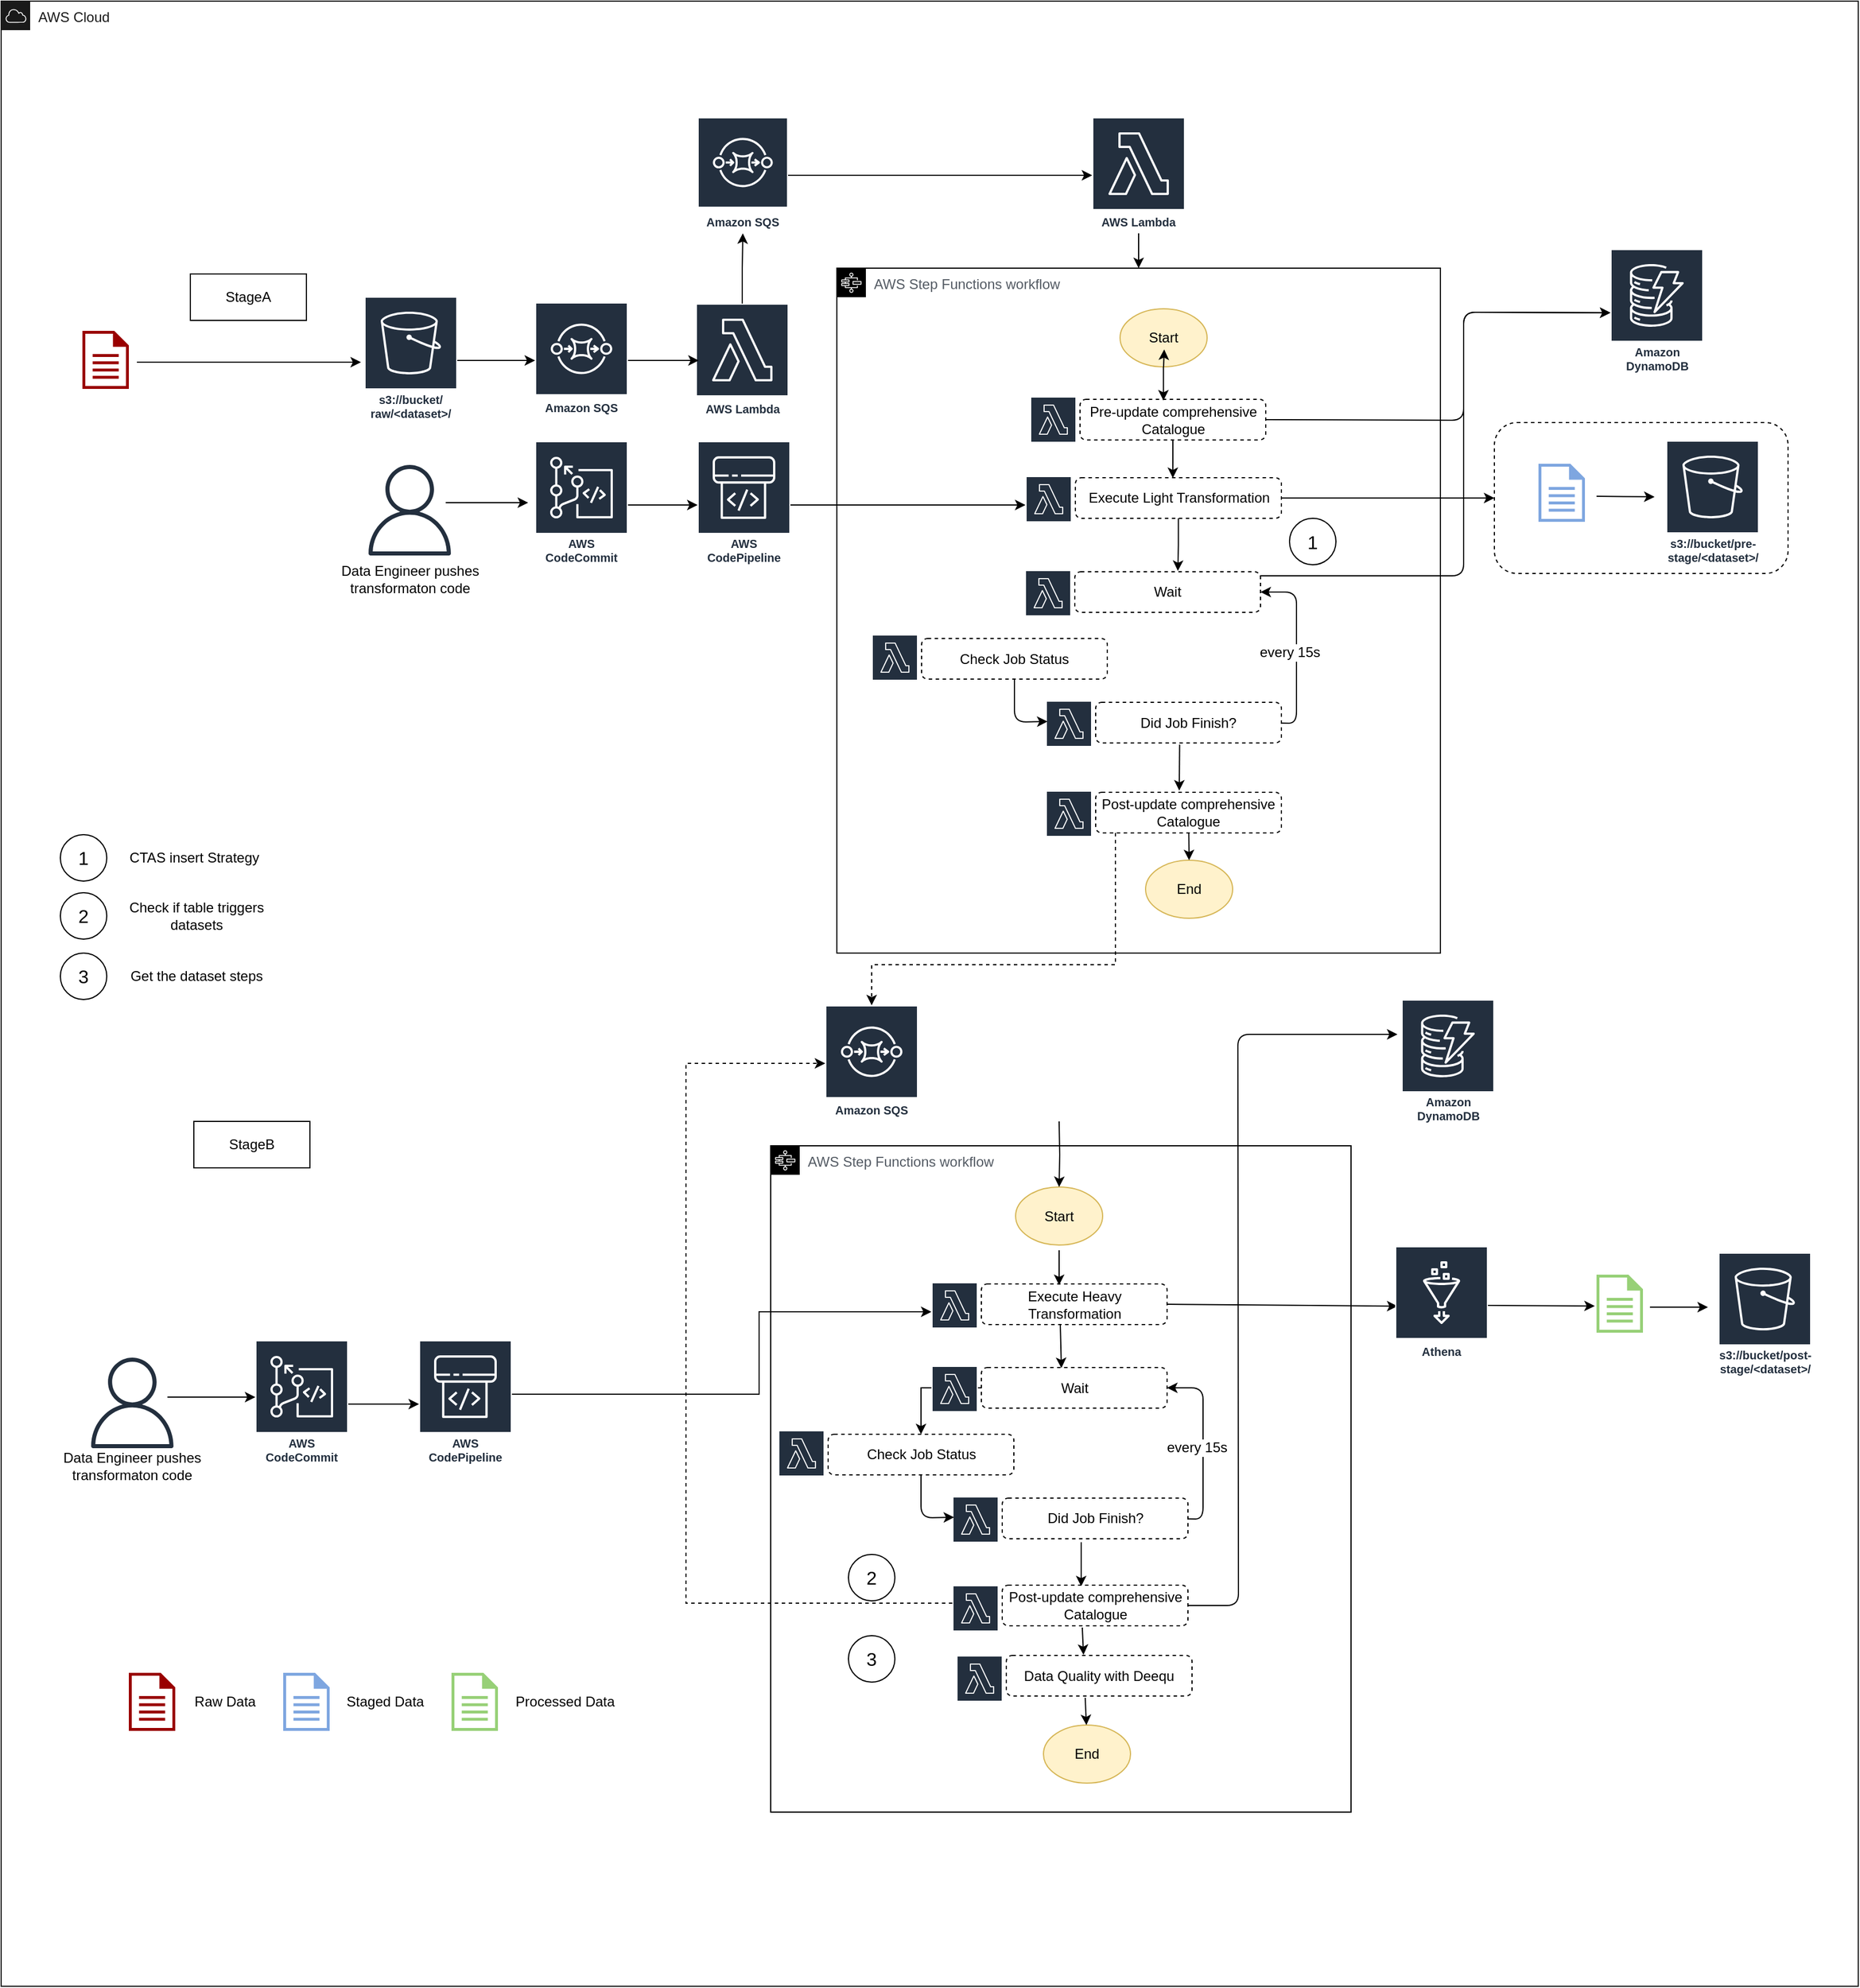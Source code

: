 <mxfile version="13.7.3" type="device"><diagram id="43dfb777-3336-5d8c-fa9d-5aa0bcbb5d0d" name="Data Ingestion"><mxGraphModel dx="2703" dy="1754" grid="1" gridSize="10" guides="1" tooltips="1" connect="1" arrows="1" fold="1" page="1" pageScale="1" pageWidth="3300" pageHeight="4681" math="0" shadow="0"><root><mxCell id="0"/><mxCell id="1" parent="0"/><mxCell id="-acNoyYZOWjCUspUCaNy-128" value="&lt;font color=&quot;#1a1a1a&quot;&gt;AWS Cloud&lt;/font&gt;" style="outlineConnect=0;gradientColor=none;html=1;whiteSpace=wrap;fontSize=12;fontStyle=0;shape=mxgraph.aws4.group;grIcon=mxgraph.aws4.group_aws_cloud;strokeColor=#1a1a1a;fillColor=none;verticalAlign=top;align=left;spacingLeft=30;fontColor=#AAB7B8;dashed=0;" parent="1" vertex="1"><mxGeometry x="90" y="30" width="1600" height="1710" as="geometry"/></mxCell><mxCell id="-acNoyYZOWjCUspUCaNy-124" value="" style="rounded=1;whiteSpace=wrap;html=1;strokeColor=#000000;fillColor=none;dashed=1;" parent="1" vertex="1"><mxGeometry x="1376.5" y="393" width="253" height="130" as="geometry"/></mxCell><mxCell id="-acNoyYZOWjCUspUCaNy-94" value="AWS Step Functions workflow" style="outlineConnect=0;gradientColor=none;html=1;whiteSpace=wrap;fontSize=12;fontStyle=0;shape=mxgraph.aws4.group;grIcon=mxgraph.aws4.group_aws_step_functions_workflow;strokeColor=#000000;fillColor=none;verticalAlign=top;align=left;spacingLeft=30;fontColor=#545B64;dashed=0;" parent="1" vertex="1"><mxGeometry x="753" y="1016" width="500" height="574" as="geometry"/></mxCell><mxCell id="-acNoyYZOWjCUspUCaNy-37" value="AWS Step Functions workflow" style="outlineConnect=0;gradientColor=none;html=1;whiteSpace=wrap;fontSize=12;fontStyle=0;shape=mxgraph.aws4.group;grIcon=mxgraph.aws4.group_aws_step_functions_workflow;strokeColor=#000000;fillColor=none;verticalAlign=top;align=left;spacingLeft=30;fontColor=#545B64;dashed=0;" parent="1" vertex="1"><mxGeometry x="810" y="260" width="520" height="590" as="geometry"/></mxCell><mxCell id="W1n5eTqUKEpF8gYCAfxP-2" style="edgeStyle=orthogonalEdgeStyle;rounded=0;orthogonalLoop=1;jettySize=auto;html=1;" parent="1" source="-acNoyYZOWjCUspUCaNy-24" target="W1n5eTqUKEpF8gYCAfxP-1" edge="1"><mxGeometry relative="1" as="geometry"/></mxCell><mxCell id="-acNoyYZOWjCUspUCaNy-24" value="s3://bucket/&lt;br&gt;raw/&amp;lt;dataset&amp;gt;/" style="outlineConnect=0;fontColor=#232F3E;gradientColor=none;strokeColor=#ffffff;fillColor=#232F3E;dashed=0;verticalLabelPosition=middle;verticalAlign=bottom;align=center;html=1;whiteSpace=wrap;fontSize=10;fontStyle=1;spacing=3;shape=mxgraph.aws4.productIcon;prIcon=mxgraph.aws4.s3;" parent="1" vertex="1"><mxGeometry x="403" y="284.5" width="80" height="110" as="geometry"/></mxCell><mxCell id="-acNoyYZOWjCUspUCaNy-33" value="" style="shadow=0;dashed=0;html=1;strokeColor=none;labelPosition=center;verticalLabelPosition=bottom;verticalAlign=top;align=center;shape=mxgraph.mscae.enterprise.document;fillColor=#97d077;" parent="1" vertex="1"><mxGeometry x="1464.5" y="1127" width="40" height="50" as="geometry"/></mxCell><mxCell id="poWVmoskdWy9uTgSm7pA-24" style="edgeStyle=orthogonalEdgeStyle;rounded=0;orthogonalLoop=1;jettySize=auto;html=1;" parent="1" source="-acNoyYZOWjCUspUCaNy-39" target="-acNoyYZOWjCUspUCaNy-124" edge="1"><mxGeometry relative="1" as="geometry"/></mxCell><mxCell id="poWVmoskdWy9uTgSm7pA-28" style="edgeStyle=orthogonalEdgeStyle;rounded=0;orthogonalLoop=1;jettySize=auto;html=1;entryX=0.555;entryY=-0.021;entryDx=0;entryDy=0;entryPerimeter=0;" parent="1" source="-acNoyYZOWjCUspUCaNy-39" target="poWVmoskdWy9uTgSm7pA-12" edge="1"><mxGeometry relative="1" as="geometry"/></mxCell><mxCell id="-acNoyYZOWjCUspUCaNy-39" value="Execute Light Transformation&lt;br&gt;" style="rounded=1;whiteSpace=wrap;html=1;dashed=1;" parent="1" vertex="1"><mxGeometry x="1015.5" y="440.5" width="177.5" height="35" as="geometry"/></mxCell><mxCell id="poWVmoskdWy9uTgSm7pA-27" style="edgeStyle=orthogonalEdgeStyle;rounded=0;orthogonalLoop=1;jettySize=auto;html=1;entryX=0.473;entryY=0.008;entryDx=0;entryDy=0;entryPerimeter=0;" parent="1" source="-acNoyYZOWjCUspUCaNy-42" target="-acNoyYZOWjCUspUCaNy-39" edge="1"><mxGeometry relative="1" as="geometry"/></mxCell><mxCell id="-acNoyYZOWjCUspUCaNy-42" value="Pre-update comprehensive Catalogue&lt;br&gt;" style="rounded=1;whiteSpace=wrap;html=1;dashed=1;" parent="1" vertex="1"><mxGeometry x="1019.5" y="373" width="160" height="35" as="geometry"/></mxCell><mxCell id="poWVmoskdWy9uTgSm7pA-32" style="edgeStyle=orthogonalEdgeStyle;rounded=0;orthogonalLoop=1;jettySize=auto;html=1;dashed=1;" parent="1" source="-acNoyYZOWjCUspUCaNy-43" target="S_7a8u-_QG3ClTTQwVSz-10" edge="1"><mxGeometry relative="1" as="geometry"><Array as="points"><mxPoint x="1050" y="860"/><mxPoint x="840" y="860"/></Array></mxGeometry></mxCell><mxCell id="-acNoyYZOWjCUspUCaNy-43" value="Post-update comprehensive Catalogue" style="rounded=1;whiteSpace=wrap;html=1;dashed=1;" parent="1" vertex="1"><mxGeometry x="1033" y="711.5" width="160" height="35" as="geometry"/></mxCell><mxCell id="-acNoyYZOWjCUspUCaNy-44" value="End" style="ellipse;whiteSpace=wrap;html=1;fillColor=#fff2cc;strokeColor=#d6b656;" parent="1" vertex="1"><mxGeometry x="1076" y="770" width="75" height="50" as="geometry"/></mxCell><mxCell id="-acNoyYZOWjCUspUCaNy-45" value="Start" style="ellipse;whiteSpace=wrap;html=1;fillColor=#fff2cc;strokeColor=#d6b656;" parent="1" vertex="1"><mxGeometry x="1054" y="295" width="75" height="50" as="geometry"/></mxCell><mxCell id="-acNoyYZOWjCUspUCaNy-46" value="" style="outlineConnect=0;fontColor=#232F3E;gradientColor=none;strokeColor=#ffffff;fillColor=#232F3E;dashed=0;verticalLabelPosition=middle;verticalAlign=bottom;align=center;html=1;whiteSpace=wrap;fontSize=10;fontStyle=1;spacing=3;shape=mxgraph.aws4.productIcon;prIcon=mxgraph.aws4.lambda;" parent="1" vertex="1"><mxGeometry x="976.5" y="370.5" width="40" height="50" as="geometry"/></mxCell><mxCell id="-acNoyYZOWjCUspUCaNy-47" value="" style="outlineConnect=0;fontColor=#232F3E;gradientColor=none;strokeColor=#ffffff;fillColor=#232F3E;dashed=0;verticalLabelPosition=middle;verticalAlign=bottom;align=center;html=1;whiteSpace=wrap;fontSize=10;fontStyle=1;spacing=3;shape=mxgraph.aws4.productIcon;prIcon=mxgraph.aws4.lambda;" parent="1" vertex="1"><mxGeometry x="972.5" y="439" width="40" height="50" as="geometry"/></mxCell><mxCell id="-acNoyYZOWjCUspUCaNy-48" value="" style="outlineConnect=0;fontColor=#232F3E;gradientColor=none;strokeColor=#ffffff;fillColor=#232F3E;dashed=0;verticalLabelPosition=middle;verticalAlign=bottom;align=center;html=1;whiteSpace=wrap;fontSize=10;fontStyle=1;spacing=3;shape=mxgraph.aws4.productIcon;prIcon=mxgraph.aws4.lambda;" parent="1" vertex="1"><mxGeometry x="990" y="710" width="40" height="50" as="geometry"/></mxCell><mxCell id="-acNoyYZOWjCUspUCaNy-49" value="Amazon DynamoDB" style="outlineConnect=0;fontColor=#232F3E;gradientColor=none;strokeColor=#ffffff;fillColor=#232F3E;dashed=0;verticalLabelPosition=middle;verticalAlign=bottom;align=center;html=1;whiteSpace=wrap;fontSize=10;fontStyle=1;spacing=3;shape=mxgraph.aws4.productIcon;prIcon=mxgraph.aws4.dynamodb;" parent="1" vertex="1"><mxGeometry x="1476.5" y="243.5" width="80" height="110" as="geometry"/></mxCell><mxCell id="-acNoyYZOWjCUspUCaNy-50" value="s3://bucket/pre-stage/&amp;lt;dataset&amp;gt;/" style="outlineConnect=0;fontColor=#232F3E;gradientColor=none;strokeColor=#ffffff;fillColor=#232F3E;dashed=0;verticalLabelPosition=middle;verticalAlign=bottom;align=center;html=1;whiteSpace=wrap;fontSize=10;fontStyle=1;spacing=3;shape=mxgraph.aws4.productIcon;prIcon=mxgraph.aws4.s3;" parent="1" vertex="1"><mxGeometry x="1524.5" y="408.5" width="80" height="110" as="geometry"/></mxCell><mxCell id="-acNoyYZOWjCUspUCaNy-51" value="" style="endArrow=classic;html=1;" parent="1" edge="1"><mxGeometry width="50" height="50" relative="1" as="geometry"><mxPoint x="207" y="341" as="sourcePoint"/><mxPoint x="400" y="341" as="targetPoint"/></mxGeometry></mxCell><mxCell id="-acNoyYZOWjCUspUCaNy-54" value="" style="endArrow=classic;html=1;exitX=0.52;exitY=0.25;exitDx=0;exitDy=0;exitPerimeter=0;entryX=0.52;entryY=0.325;entryDx=0;entryDy=0;entryPerimeter=0;" parent="1" edge="1"><mxGeometry width="50" height="50" relative="1" as="geometry"><mxPoint x="1091.36" y="345" as="sourcePoint"/><mxPoint x="1091.36" y="374" as="targetPoint"/></mxGeometry></mxCell><mxCell id="-acNoyYZOWjCUspUCaNy-57" value="" style="endArrow=classic;html=1;entryX=0.5;entryY=0;entryDx=0;entryDy=0;" parent="1" source="-acNoyYZOWjCUspUCaNy-43" target="-acNoyYZOWjCUspUCaNy-44" edge="1"><mxGeometry width="50" height="50" relative="1" as="geometry"><mxPoint x="1088.5" y="746.5" as="sourcePoint"/><mxPoint x="1088.5" y="776.5" as="targetPoint"/></mxGeometry></mxCell><mxCell id="-acNoyYZOWjCUspUCaNy-60" value="" style="endArrow=classic;html=1;exitX=1;exitY=0.5;exitDx=0;exitDy=0;" parent="1" source="-acNoyYZOWjCUspUCaNy-42" target="-acNoyYZOWjCUspUCaNy-49" edge="1"><mxGeometry width="50" height="50" relative="1" as="geometry"><mxPoint x="1120" y="395" as="sourcePoint"/><mxPoint x="1196" y="295" as="targetPoint"/><Array as="points"><mxPoint x="1350" y="391"/><mxPoint x="1350" y="298"/></Array></mxGeometry></mxCell><mxCell id="-acNoyYZOWjCUspUCaNy-62" value="" style="endArrow=classic;html=1;exitX=0.889;exitY=0.7;exitDx=0;exitDy=0;exitPerimeter=0;" parent="1" target="-acNoyYZOWjCUspUCaNy-49" edge="1"><mxGeometry width="50" height="50" relative="1" as="geometry"><mxPoint x="1096" y="525" as="sourcePoint"/><mxPoint x="1196" y="295" as="targetPoint"/><Array as="points"><mxPoint x="1350" y="525"/><mxPoint x="1350" y="410"/><mxPoint x="1350" y="298"/></Array></mxGeometry></mxCell><mxCell id="-acNoyYZOWjCUspUCaNy-64" value="" style="shadow=0;dashed=0;html=1;strokeColor=none;labelPosition=center;verticalLabelPosition=bottom;verticalAlign=top;align=center;shape=mxgraph.mscae.enterprise.document;fillColor=#7ea6e0;" parent="1" vertex="1"><mxGeometry x="1414.5" y="428.5" width="40" height="50" as="geometry"/></mxCell><mxCell id="-acNoyYZOWjCUspUCaNy-65" value="" style="endArrow=classic;html=1;" parent="1" edge="1"><mxGeometry width="50" height="50" relative="1" as="geometry"><mxPoint x="1464.5" y="456.5" as="sourcePoint"/><mxPoint x="1514.5" y="457" as="targetPoint"/></mxGeometry></mxCell><mxCell id="-acNoyYZOWjCUspUCaNy-73" value="Execute Heavy Transformation" style="rounded=1;whiteSpace=wrap;html=1;dashed=1;" parent="1" vertex="1"><mxGeometry x="934.5" y="1135" width="160" height="35" as="geometry"/></mxCell><mxCell id="-acNoyYZOWjCUspUCaNy-75" value="Start" style="ellipse;whiteSpace=wrap;html=1;fillColor=#fff2cc;strokeColor=#d6b656;" parent="1" vertex="1"><mxGeometry x="964" y="1051.5" width="75" height="50" as="geometry"/></mxCell><mxCell id="-acNoyYZOWjCUspUCaNy-78" value="" style="outlineConnect=0;fontColor=#232F3E;gradientColor=none;strokeColor=#ffffff;fillColor=#232F3E;dashed=0;verticalLabelPosition=middle;verticalAlign=bottom;align=center;html=1;whiteSpace=wrap;fontSize=10;fontStyle=1;spacing=3;shape=mxgraph.aws4.productIcon;prIcon=mxgraph.aws4.lambda;" parent="1" vertex="1"><mxGeometry x="891.5" y="1133.5" width="40" height="50" as="geometry"/></mxCell><mxCell id="-acNoyYZOWjCUspUCaNy-79" value="Amazon DynamoDB" style="outlineConnect=0;fontColor=#232F3E;gradientColor=none;strokeColor=#ffffff;fillColor=#232F3E;dashed=0;verticalLabelPosition=middle;verticalAlign=bottom;align=center;html=1;whiteSpace=wrap;fontSize=10;fontStyle=1;spacing=3;shape=mxgraph.aws4.productIcon;prIcon=mxgraph.aws4.dynamodb;" parent="1" vertex="1"><mxGeometry x="1296.5" y="890" width="80" height="110" as="geometry"/></mxCell><mxCell id="-acNoyYZOWjCUspUCaNy-85" value="" style="endArrow=classic;html=1;exitX=0.52;exitY=0.6;exitDx=0;exitDy=0;exitPerimeter=0;" parent="1" edge="1"><mxGeometry width="50" height="50" relative="1" as="geometry"><mxPoint x="1001.5" y="1106" as="sourcePoint"/><mxPoint x="1001.5" y="1136" as="targetPoint"/></mxGeometry></mxCell><mxCell id="-acNoyYZOWjCUspUCaNy-86" value="" style="endArrow=classic;html=1;exitX=0.52;exitY=0.6;exitDx=0;exitDy=0;exitPerimeter=0;entryX=0.431;entryY=0.014;entryDx=0;entryDy=0;entryPerimeter=0;" parent="1" target="gm83DMMTEvJlSaWlXDEB-3" edge="1"><mxGeometry width="50" height="50" relative="1" as="geometry"><mxPoint x="1002.5" y="1170" as="sourcePoint"/><mxPoint x="1002.5" y="1200" as="targetPoint"/></mxGeometry></mxCell><mxCell id="-acNoyYZOWjCUspUCaNy-105" value="" style="endArrow=classic;html=1;exitX=1;exitY=0.5;exitDx=0;exitDy=0;" parent="1" source="-acNoyYZOWjCUspUCaNy-98" edge="1"><mxGeometry width="50" height="50" relative="1" as="geometry"><mxPoint x="1089.5" y="1294.5" as="sourcePoint"/><mxPoint x="1293" y="920" as="targetPoint"/><Array as="points"><mxPoint x="1156" y="1412"/><mxPoint x="1155.5" y="920"/></Array></mxGeometry></mxCell><mxCell id="-acNoyYZOWjCUspUCaNy-107" value="" style="endArrow=classic;html=1;exitX=1;exitY=0.5;exitDx=0;exitDy=0;" parent="1" source="-acNoyYZOWjCUspUCaNy-73" edge="1"><mxGeometry width="50" height="50" relative="1" as="geometry"><mxPoint x="589.5" y="1354.5" as="sourcePoint"/><mxPoint x="1293" y="1154.165" as="targetPoint"/></mxGeometry></mxCell><mxCell id="-acNoyYZOWjCUspUCaNy-121" value="s3://bucket/post-stage/&amp;lt;dataset&amp;gt;/" style="outlineConnect=0;fontColor=#232F3E;gradientColor=none;strokeColor=#ffffff;fillColor=#232F3E;dashed=0;verticalLabelPosition=middle;verticalAlign=bottom;align=center;html=1;whiteSpace=wrap;fontSize=10;fontStyle=1;spacing=3;shape=mxgraph.aws4.productIcon;prIcon=mxgraph.aws4.s3;" parent="1" vertex="1"><mxGeometry x="1569.5" y="1108" width="80" height="110" as="geometry"/></mxCell><mxCell id="-acNoyYZOWjCUspUCaNy-122" value="" style="endArrow=classic;html=1;" parent="1" edge="1"><mxGeometry width="50" height="50" relative="1" as="geometry"><mxPoint x="1371" y="1153.449" as="sourcePoint"/><mxPoint x="1463" y="1154" as="targetPoint"/></mxGeometry></mxCell><mxCell id="-acNoyYZOWjCUspUCaNy-126" value="" style="shadow=0;dashed=0;html=1;strokeColor=none;labelPosition=center;verticalLabelPosition=bottom;verticalAlign=top;align=center;shape=mxgraph.mscae.enterprise.document;fillColor=#990000;" parent="1" vertex="1"><mxGeometry x="160" y="314" width="40" height="50" as="geometry"/></mxCell><mxCell id="-acNoyYZOWjCUspUCaNy-127" value="" style="endArrow=classic;html=1;" parent="1" edge="1"><mxGeometry width="50" height="50" relative="1" as="geometry"><mxPoint x="1510.5" y="1155" as="sourcePoint"/><mxPoint x="1560.5" y="1155" as="targetPoint"/></mxGeometry></mxCell><mxCell id="-acNoyYZOWjCUspUCaNy-133" value="StageA" style="rounded=0;whiteSpace=wrap;html=1;strokeColor=#000000;fillColor=none;" parent="1" vertex="1"><mxGeometry x="253" y="265" width="100" height="40" as="geometry"/></mxCell><mxCell id="-acNoyYZOWjCUspUCaNy-134" value="StageB" style="rounded=0;whiteSpace=wrap;html=1;strokeColor=#000000;fillColor=none;" parent="1" vertex="1"><mxGeometry x="256" y="995" width="100" height="40" as="geometry"/></mxCell><mxCell id="gm83DMMTEvJlSaWlXDEB-11" style="edgeStyle=orthogonalEdgeStyle;rounded=0;orthogonalLoop=1;jettySize=auto;html=1;exitX=0;exitY=0.5;exitDx=0;exitDy=0;entryX=0.5;entryY=0;entryDx=0;entryDy=0;" parent="1" source="gm83DMMTEvJlSaWlXDEB-3" target="gm83DMMTEvJlSaWlXDEB-5" edge="1"><mxGeometry relative="1" as="geometry"/></mxCell><mxCell id="gm83DMMTEvJlSaWlXDEB-9" value="" style="endArrow=classic;html=1;entryX=1;entryY=0.5;entryDx=0;entryDy=0;" parent="1" source="gm83DMMTEvJlSaWlXDEB-7" target="gm83DMMTEvJlSaWlXDEB-3" edge="1"><mxGeometry width="50" height="50" relative="1" as="geometry"><mxPoint x="1096.5" y="1356" as="sourcePoint"/><mxPoint x="1055.198" y="1298.13" as="targetPoint"/><Array as="points"><mxPoint x="1125.5" y="1337.5"/><mxPoint x="1125.5" y="1268.5"/><mxPoint x="1125.5" y="1224.5"/></Array></mxGeometry></mxCell><mxCell id="gm83DMMTEvJlSaWlXDEB-10" value="every 15s" style="text;html=1;resizable=0;points=[];align=center;verticalAlign=middle;labelBackgroundColor=#ffffff;" parent="gm83DMMTEvJlSaWlXDEB-9" vertex="1" connectable="0"><mxGeometry x="-0.318" relative="1" as="geometry"><mxPoint x="-6" y="-21" as="offset"/></mxGeometry></mxCell><mxCell id="gm83DMMTEvJlSaWlXDEB-12" value="" style="group" parent="1" vertex="1" connectable="0"><mxGeometry x="759.5" y="1261" width="203" height="50" as="geometry"/></mxCell><mxCell id="gm83DMMTEvJlSaWlXDEB-5" value="Check Job Status" style="rounded=1;whiteSpace=wrap;html=1;dashed=1;" parent="gm83DMMTEvJlSaWlXDEB-12" vertex="1"><mxGeometry x="43" y="3.5" width="160" height="35" as="geometry"/></mxCell><mxCell id="gm83DMMTEvJlSaWlXDEB-6" value="" style="outlineConnect=0;fontColor=#232F3E;gradientColor=none;strokeColor=#ffffff;fillColor=#232F3E;dashed=0;verticalLabelPosition=middle;verticalAlign=bottom;align=center;html=1;whiteSpace=wrap;fontSize=10;fontStyle=1;spacing=3;shape=mxgraph.aws4.productIcon;prIcon=mxgraph.aws4.lambda;" parent="gm83DMMTEvJlSaWlXDEB-12" vertex="1"><mxGeometry width="40" height="50" as="geometry"/></mxCell><mxCell id="gm83DMMTEvJlSaWlXDEB-14" value="" style="group" parent="1" vertex="1" connectable="0"><mxGeometry x="909.5" y="1318" width="203" height="50" as="geometry"/></mxCell><mxCell id="gm83DMMTEvJlSaWlXDEB-7" value="Did Job Finish?" style="rounded=1;whiteSpace=wrap;html=1;dashed=1;" parent="gm83DMMTEvJlSaWlXDEB-14" vertex="1"><mxGeometry x="43" y="1.5" width="160" height="35" as="geometry"/></mxCell><mxCell id="gm83DMMTEvJlSaWlXDEB-8" value="" style="outlineConnect=0;fontColor=#232F3E;gradientColor=none;strokeColor=#ffffff;fillColor=#232F3E;dashed=0;verticalLabelPosition=middle;verticalAlign=bottom;align=center;html=1;whiteSpace=wrap;fontSize=10;fontStyle=1;spacing=3;shape=mxgraph.aws4.productIcon;prIcon=mxgraph.aws4.lambda;" parent="gm83DMMTEvJlSaWlXDEB-14" vertex="1"><mxGeometry width="40" height="50" as="geometry"/></mxCell><mxCell id="-acNoyYZOWjCUspUCaNy-106" value="Athena" style="outlineConnect=0;fontColor=#232F3E;gradientColor=none;strokeColor=#ffffff;fillColor=#232F3E;dashed=0;verticalLabelPosition=middle;verticalAlign=bottom;align=center;html=1;whiteSpace=wrap;fontSize=10;fontStyle=1;spacing=3;shape=mxgraph.aws4.productIcon;prIcon=mxgraph.aws4.glue;" parent="1" vertex="1"><mxGeometry x="1291" y="1102.5" width="80" height="100" as="geometry"/></mxCell><mxCell id="gm83DMMTEvJlSaWlXDEB-17" value="" style="group" parent="1" vertex="1" connectable="0"><mxGeometry x="891.5" y="1205.5" width="203" height="50" as="geometry"/></mxCell><mxCell id="gm83DMMTEvJlSaWlXDEB-3" value="Wait" style="rounded=1;whiteSpace=wrap;html=1;dashed=1;" parent="gm83DMMTEvJlSaWlXDEB-17" vertex="1"><mxGeometry x="43" y="1.5" width="160" height="35" as="geometry"/></mxCell><mxCell id="gm83DMMTEvJlSaWlXDEB-4" value="" style="outlineConnect=0;fontColor=#232F3E;gradientColor=none;strokeColor=#ffffff;fillColor=#232F3E;dashed=0;verticalLabelPosition=middle;verticalAlign=bottom;align=center;html=1;whiteSpace=wrap;fontSize=10;fontStyle=1;spacing=3;shape=mxgraph.aws4.productIcon;prIcon=mxgraph.aws4.lambda;" parent="gm83DMMTEvJlSaWlXDEB-17" vertex="1"><mxGeometry width="40" height="50" as="geometry"/></mxCell><mxCell id="gm83DMMTEvJlSaWlXDEB-23" value="" style="group" parent="1" vertex="1" connectable="0"><mxGeometry x="200" y="1470" width="421" height="50" as="geometry"/></mxCell><mxCell id="-acNoyYZOWjCUspUCaNy-135" value="" style="shadow=0;dashed=0;html=1;strokeColor=none;labelPosition=center;verticalLabelPosition=bottom;verticalAlign=top;align=center;shape=mxgraph.mscae.enterprise.document;fillColor=#990000;" parent="gm83DMMTEvJlSaWlXDEB-23" vertex="1"><mxGeometry width="40" height="50" as="geometry"/></mxCell><mxCell id="-acNoyYZOWjCUspUCaNy-137" value="" style="shadow=0;dashed=0;html=1;strokeColor=none;labelPosition=center;verticalLabelPosition=bottom;verticalAlign=top;align=center;shape=mxgraph.mscae.enterprise.document;fillColor=#7ea6e0;" parent="gm83DMMTEvJlSaWlXDEB-23" vertex="1"><mxGeometry x="133" width="40" height="50" as="geometry"/></mxCell><mxCell id="-acNoyYZOWjCUspUCaNy-138" value="" style="shadow=0;dashed=0;html=1;strokeColor=none;labelPosition=center;verticalLabelPosition=bottom;verticalAlign=top;align=center;shape=mxgraph.mscae.enterprise.document;fillColor=#97d077;" parent="gm83DMMTEvJlSaWlXDEB-23" vertex="1"><mxGeometry x="278" width="40" height="50" as="geometry"/></mxCell><mxCell id="-acNoyYZOWjCUspUCaNy-139" value="Raw Data" style="text;html=1;strokeColor=none;fillColor=none;align=center;verticalAlign=middle;whiteSpace=wrap;rounded=0;" parent="gm83DMMTEvJlSaWlXDEB-23" vertex="1"><mxGeometry x="53" y="15" width="60" height="20" as="geometry"/></mxCell><mxCell id="-acNoyYZOWjCUspUCaNy-140" value="Staged Data" style="text;html=1;strokeColor=none;fillColor=none;align=center;verticalAlign=middle;whiteSpace=wrap;rounded=0;" parent="gm83DMMTEvJlSaWlXDEB-23" vertex="1"><mxGeometry x="186" y="15" width="70" height="20" as="geometry"/></mxCell><mxCell id="-acNoyYZOWjCUspUCaNy-141" value="Processed Data" style="text;html=1;strokeColor=none;fillColor=none;align=center;verticalAlign=middle;whiteSpace=wrap;rounded=0;" parent="gm83DMMTEvJlSaWlXDEB-23" vertex="1"><mxGeometry x="331" y="15" width="90" height="20" as="geometry"/></mxCell><mxCell id="gm83DMMTEvJlSaWlXDEB-29" value="" style="endArrow=classic;html=1;exitX=0.5;exitY=1;exitDx=0;exitDy=0;" parent="1" source="gm83DMMTEvJlSaWlXDEB-5" edge="1"><mxGeometry width="50" height="50" relative="1" as="geometry"><mxPoint x="889.5" y="1345.5" as="sourcePoint"/><mxPoint x="911" y="1336" as="targetPoint"/><Array as="points"><mxPoint x="882.5" y="1336.5"/></Array></mxGeometry></mxCell><mxCell id="gm83DMMTEvJlSaWlXDEB-31" value="" style="endArrow=classic;html=1;" parent="1" edge="1"><mxGeometry width="50" height="50" relative="1" as="geometry"><mxPoint x="1020.5" y="1357.5" as="sourcePoint"/><mxPoint x="1020.5" y="1395.5" as="targetPoint"/></mxGeometry></mxCell><mxCell id="gm83DMMTEvJlSaWlXDEB-32" value="" style="group" parent="1" vertex="1" connectable="0"><mxGeometry x="909.5" y="1394.5" width="203" height="110.5" as="geometry"/></mxCell><mxCell id="-acNoyYZOWjCUspUCaNy-98" value="Post-update comprehensive Catalogue" style="rounded=1;whiteSpace=wrap;html=1;dashed=1;" parent="gm83DMMTEvJlSaWlXDEB-32" vertex="1"><mxGeometry x="43" width="160" height="35" as="geometry"/></mxCell><mxCell id="-acNoyYZOWjCUspUCaNy-99" value="" style="outlineConnect=0;fontColor=#232F3E;gradientColor=none;strokeColor=#ffffff;fillColor=#232F3E;dashed=0;verticalLabelPosition=middle;verticalAlign=bottom;align=center;html=1;whiteSpace=wrap;fontSize=10;fontStyle=1;spacing=3;shape=mxgraph.aws4.productIcon;prIcon=mxgraph.aws4.lambda;" parent="gm83DMMTEvJlSaWlXDEB-32" vertex="1"><mxGeometry width="40" height="50" as="geometry"/></mxCell><mxCell id="-acNoyYZOWjCUspUCaNy-100" value="" style="endArrow=classic;html=1;exitX=0.431;exitY=1.043;exitDx=0;exitDy=0;exitPerimeter=0;" parent="gm83DMMTEvJlSaWlXDEB-32" source="-acNoyYZOWjCUspUCaNy-98" edge="1"><mxGeometry width="50" height="50" relative="1" as="geometry"><mxPoint x="113" y="30.5" as="sourcePoint"/><mxPoint x="113" y="60" as="targetPoint"/></mxGeometry></mxCell><mxCell id="V2fOnRTIdgTtX_Iynrsp-9" style="edgeStyle=orthogonalEdgeStyle;rounded=0;orthogonalLoop=1;jettySize=auto;html=1;" parent="1" source="ADHsS-pMxGHZIOoDJYr1-1" target="S_7a8u-_QG3ClTTQwVSz-7" edge="1"><mxGeometry relative="1" as="geometry"/></mxCell><mxCell id="ADHsS-pMxGHZIOoDJYr1-1" value="AWS Lambda" style="outlineConnect=0;fontColor=#232F3E;gradientColor=none;strokeColor=#ffffff;fillColor=#232F3E;dashed=0;verticalLabelPosition=middle;verticalAlign=bottom;align=center;html=1;whiteSpace=wrap;fontSize=10;fontStyle=1;spacing=3;shape=mxgraph.aws4.productIcon;prIcon=mxgraph.aws4.lambda;" parent="1" vertex="1"><mxGeometry x="688.5" y="290.5" width="80" height="100" as="geometry"/></mxCell><mxCell id="W1n5eTqUKEpF8gYCAfxP-3" style="edgeStyle=orthogonalEdgeStyle;rounded=0;orthogonalLoop=1;jettySize=auto;html=1;entryX=0.031;entryY=0.49;entryDx=0;entryDy=0;entryPerimeter=0;" parent="1" source="W1n5eTqUKEpF8gYCAfxP-1" target="ADHsS-pMxGHZIOoDJYr1-1" edge="1"><mxGeometry relative="1" as="geometry"/></mxCell><mxCell id="W1n5eTqUKEpF8gYCAfxP-1" value="Amazon SQS" style="outlineConnect=0;fontColor=#232F3E;gradientColor=none;strokeColor=#ffffff;fillColor=#232F3E;dashed=0;verticalLabelPosition=middle;verticalAlign=bottom;align=center;html=1;whiteSpace=wrap;fontSize=10;fontStyle=1;spacing=3;shape=mxgraph.aws4.productIcon;prIcon=mxgraph.aws4.sqs;" parent="1" vertex="1"><mxGeometry x="550" y="289.5" width="80" height="100" as="geometry"/></mxCell><mxCell id="W1n5eTqUKEpF8gYCAfxP-10" style="edgeStyle=orthogonalEdgeStyle;rounded=0;orthogonalLoop=1;jettySize=auto;html=1;entryX=0.5;entryY=0;entryDx=0;entryDy=0;" parent="1" target="-acNoyYZOWjCUspUCaNy-75" edge="1"><mxGeometry relative="1" as="geometry"><mxPoint x="1001.5" y="995" as="sourcePoint"/></mxGeometry></mxCell><mxCell id="MoCtbx9lRgSdMWpPIYtN-3" style="edgeStyle=orthogonalEdgeStyle;rounded=0;orthogonalLoop=1;jettySize=auto;html=1;" parent="1" source="MoCtbx9lRgSdMWpPIYtN-1" target="S_7a8u-_QG3ClTTQwVSz-1" edge="1"><mxGeometry relative="1" as="geometry"/></mxCell><mxCell id="MoCtbx9lRgSdMWpPIYtN-1" value="AWS CodeCommit" style="outlineConnect=0;fontColor=#232F3E;gradientColor=none;strokeColor=#ffffff;fillColor=#232F3E;dashed=0;verticalLabelPosition=middle;verticalAlign=bottom;align=center;html=1;whiteSpace=wrap;fontSize=10;fontStyle=1;spacing=3;shape=mxgraph.aws4.productIcon;prIcon=mxgraph.aws4.codecommit;" parent="1" vertex="1"><mxGeometry x="550" y="409" width="80" height="110" as="geometry"/></mxCell><mxCell id="MoCtbx9lRgSdMWpPIYtN-5" style="edgeStyle=orthogonalEdgeStyle;rounded=0;orthogonalLoop=1;jettySize=auto;html=1;" parent="1" source="S_7a8u-_QG3ClTTQwVSz-3" target="-acNoyYZOWjCUspUCaNy-78" edge="1"><mxGeometry relative="1" as="geometry"><Array as="points"><mxPoint x="490" y="1230"/><mxPoint x="743" y="1230"/><mxPoint x="743" y="1159"/></Array><mxPoint x="694" y="1429" as="sourcePoint"/></mxGeometry></mxCell><mxCell id="MoCtbx9lRgSdMWpPIYtN-6" value="" style="outlineConnect=0;fontColor=#232F3E;gradientColor=none;fillColor=#232F3E;strokeColor=none;dashed=0;verticalLabelPosition=bottom;verticalAlign=top;align=center;html=1;fontSize=12;fontStyle=0;aspect=fixed;pointerEvents=1;shape=mxgraph.aws4.user;" parent="1" vertex="1"><mxGeometry x="403" y="429.5" width="78" height="78" as="geometry"/></mxCell><mxCell id="MoCtbx9lRgSdMWpPIYtN-8" value="Data Engineer pushes transformaton code" style="text;html=1;strokeColor=none;fillColor=none;align=center;verticalAlign=middle;whiteSpace=wrap;rounded=0;" parent="1" vertex="1"><mxGeometry x="380.75" y="517.5" width="122.5" height="20" as="geometry"/></mxCell><mxCell id="MoCtbx9lRgSdMWpPIYtN-13" value="" style="outlineConnect=0;fontColor=#232F3E;gradientColor=none;fillColor=#232F3E;strokeColor=none;dashed=0;verticalLabelPosition=bottom;verticalAlign=top;align=center;html=1;fontSize=12;fontStyle=0;aspect=fixed;pointerEvents=1;shape=mxgraph.aws4.user;" parent="1" vertex="1"><mxGeometry x="164" y="1198.5" width="78" height="78" as="geometry"/></mxCell><mxCell id="MoCtbx9lRgSdMWpPIYtN-14" value="Data Engineer pushes transformaton code" style="text;html=1;strokeColor=none;fillColor=none;align=center;verticalAlign=middle;whiteSpace=wrap;rounded=0;" parent="1" vertex="1"><mxGeometry x="141" y="1282" width="124" height="20" as="geometry"/></mxCell><mxCell id="S_7a8u-_QG3ClTTQwVSz-2" style="edgeStyle=orthogonalEdgeStyle;rounded=0;orthogonalLoop=1;jettySize=auto;html=1;" parent="1" source="S_7a8u-_QG3ClTTQwVSz-1" target="-acNoyYZOWjCUspUCaNy-47" edge="1"><mxGeometry relative="1" as="geometry"/></mxCell><mxCell id="S_7a8u-_QG3ClTTQwVSz-1" value="AWS CodePipeline" style="outlineConnect=0;fontColor=#232F3E;gradientColor=none;strokeColor=#ffffff;fillColor=#232F3E;dashed=0;verticalLabelPosition=middle;verticalAlign=bottom;align=center;html=1;whiteSpace=wrap;fontSize=10;fontStyle=1;spacing=3;shape=mxgraph.aws4.productIcon;prIcon=mxgraph.aws4.codepipeline;" parent="1" vertex="1"><mxGeometry x="690" y="409" width="80" height="110" as="geometry"/></mxCell><mxCell id="S_7a8u-_QG3ClTTQwVSz-3" value="AWS CodePipeline" style="outlineConnect=0;fontColor=#232F3E;gradientColor=none;strokeColor=#ffffff;fillColor=#232F3E;dashed=0;verticalLabelPosition=middle;verticalAlign=bottom;align=center;html=1;whiteSpace=wrap;fontSize=10;fontStyle=1;spacing=3;shape=mxgraph.aws4.productIcon;prIcon=mxgraph.aws4.codepipeline;" parent="1" vertex="1"><mxGeometry x="450" y="1183.5" width="80" height="110" as="geometry"/></mxCell><mxCell id="S_7a8u-_QG3ClTTQwVSz-6" style="edgeStyle=orthogonalEdgeStyle;rounded=0;orthogonalLoop=1;jettySize=auto;html=1;" parent="1" source="S_7a8u-_QG3ClTTQwVSz-4" target="S_7a8u-_QG3ClTTQwVSz-3" edge="1"><mxGeometry relative="1" as="geometry"/></mxCell><mxCell id="S_7a8u-_QG3ClTTQwVSz-4" value="AWS CodeCommit" style="outlineConnect=0;fontColor=#232F3E;gradientColor=none;strokeColor=#ffffff;fillColor=#232F3E;dashed=0;verticalLabelPosition=middle;verticalAlign=bottom;align=center;html=1;whiteSpace=wrap;fontSize=10;fontStyle=1;spacing=3;shape=mxgraph.aws4.productIcon;prIcon=mxgraph.aws4.codecommit;" parent="1" vertex="1"><mxGeometry x="309" y="1183.5" width="80" height="110" as="geometry"/></mxCell><mxCell id="q4oqqnhCJWdP4VHmrv8x-2" style="edgeStyle=orthogonalEdgeStyle;rounded=0;orthogonalLoop=1;jettySize=auto;html=1;" parent="1" source="S_7a8u-_QG3ClTTQwVSz-7" target="q4oqqnhCJWdP4VHmrv8x-1" edge="1"><mxGeometry relative="1" as="geometry"/></mxCell><mxCell id="S_7a8u-_QG3ClTTQwVSz-7" value="Amazon SQS" style="outlineConnect=0;fontColor=#232F3E;gradientColor=none;strokeColor=#ffffff;fillColor=#232F3E;dashed=0;verticalLabelPosition=middle;verticalAlign=bottom;align=center;html=1;whiteSpace=wrap;fontSize=10;fontStyle=1;spacing=3;shape=mxgraph.aws4.productIcon;prIcon=mxgraph.aws4.sqs;" parent="1" vertex="1"><mxGeometry x="690" y="130" width="78" height="100" as="geometry"/></mxCell><mxCell id="S_7a8u-_QG3ClTTQwVSz-10" value="Amazon SQS" style="outlineConnect=0;fontColor=#232F3E;gradientColor=none;strokeColor=#ffffff;fillColor=#232F3E;dashed=0;verticalLabelPosition=middle;verticalAlign=bottom;align=center;html=1;whiteSpace=wrap;fontSize=10;fontStyle=1;spacing=3;shape=mxgraph.aws4.productIcon;prIcon=mxgraph.aws4.sqs;" parent="1" vertex="1"><mxGeometry x="800" y="895" width="80" height="100" as="geometry"/></mxCell><mxCell id="-acNoyYZOWjCUspUCaNy-74" value="End" style="ellipse;whiteSpace=wrap;html=1;fillColor=#fff2cc;strokeColor=#d6b656;" parent="1" vertex="1"><mxGeometry x="988" y="1515" width="75" height="50" as="geometry"/></mxCell><mxCell id="fzc2Xgh4hsrARqacx8Km-3" value="" style="group" parent="1" vertex="1" connectable="0"><mxGeometry x="913" y="1455" width="203" height="110.5" as="geometry"/></mxCell><mxCell id="fzc2Xgh4hsrARqacx8Km-4" value="Data Quality with Deequ" style="rounded=1;whiteSpace=wrap;html=1;dashed=1;" parent="fzc2Xgh4hsrARqacx8Km-3" vertex="1"><mxGeometry x="43" width="160" height="35" as="geometry"/></mxCell><mxCell id="fzc2Xgh4hsrARqacx8Km-5" value="" style="outlineConnect=0;fontColor=#232F3E;gradientColor=none;strokeColor=#ffffff;fillColor=#232F3E;dashed=0;verticalLabelPosition=middle;verticalAlign=bottom;align=center;html=1;whiteSpace=wrap;fontSize=10;fontStyle=1;spacing=3;shape=mxgraph.aws4.productIcon;prIcon=mxgraph.aws4.lambda;" parent="fzc2Xgh4hsrARqacx8Km-3" vertex="1"><mxGeometry width="40" height="50" as="geometry"/></mxCell><mxCell id="fzc2Xgh4hsrARqacx8Km-6" value="" style="endArrow=classic;html=1;exitX=0.431;exitY=1.043;exitDx=0;exitDy=0;exitPerimeter=0;" parent="fzc2Xgh4hsrARqacx8Km-3" edge="1"><mxGeometry width="50" height="50" relative="1" as="geometry"><mxPoint x="110.96" y="36.505" as="sourcePoint"/><mxPoint x="112" y="60" as="targetPoint"/></mxGeometry></mxCell><mxCell id="V2fOnRTIdgTtX_Iynrsp-2" style="edgeStyle=orthogonalEdgeStyle;rounded=0;orthogonalLoop=1;jettySize=auto;html=1;" parent="1" edge="1"><mxGeometry relative="1" as="geometry"><mxPoint x="473" y="462" as="sourcePoint"/><mxPoint x="544" y="462" as="targetPoint"/></mxGeometry></mxCell><mxCell id="V2fOnRTIdgTtX_Iynrsp-3" style="edgeStyle=orthogonalEdgeStyle;rounded=0;orthogonalLoop=1;jettySize=auto;html=1;" parent="1" edge="1"><mxGeometry relative="1" as="geometry"><mxPoint x="233.25" y="1232.5" as="sourcePoint"/><mxPoint x="309" y="1232.5" as="targetPoint"/></mxGeometry></mxCell><mxCell id="V2fOnRTIdgTtX_Iynrsp-7" value="&lt;font style=&quot;font-size: 16px&quot;&gt;1&lt;/font&gt;" style="ellipse;whiteSpace=wrap;html=1;aspect=fixed;" parent="1" vertex="1"><mxGeometry x="1200" y="475.5" width="40" height="40" as="geometry"/></mxCell><mxCell id="poWVmoskdWy9uTgSm7pA-3" value="" style="endArrow=classic;html=1;entryX=1;entryY=0.5;entryDx=0;entryDy=0;" parent="1" source="poWVmoskdWy9uTgSm7pA-9" target="poWVmoskdWy9uTgSm7pA-12" edge="1"><mxGeometry width="50" height="50" relative="1" as="geometry"><mxPoint x="1177" y="670.5" as="sourcePoint"/><mxPoint x="1135.698" y="612.63" as="targetPoint"/><Array as="points"><mxPoint x="1206" y="652"/><mxPoint x="1206" y="583"/><mxPoint x="1206" y="539"/></Array></mxGeometry></mxCell><mxCell id="poWVmoskdWy9uTgSm7pA-4" value="every 15s" style="text;html=1;resizable=0;points=[];align=center;verticalAlign=middle;labelBackgroundColor=#ffffff;" parent="poWVmoskdWy9uTgSm7pA-3" vertex="1" connectable="0"><mxGeometry x="-0.318" relative="1" as="geometry"><mxPoint x="-6" y="-21" as="offset"/></mxGeometry></mxCell><mxCell id="poWVmoskdWy9uTgSm7pA-5" value="" style="group" parent="1" vertex="1" connectable="0"><mxGeometry x="840" y="575.5" width="203" height="50" as="geometry"/></mxCell><mxCell id="poWVmoskdWy9uTgSm7pA-6" value="Check Job Status" style="rounded=1;whiteSpace=wrap;html=1;dashed=1;" parent="poWVmoskdWy9uTgSm7pA-5" vertex="1"><mxGeometry x="43" y="3.5" width="160" height="35" as="geometry"/></mxCell><mxCell id="poWVmoskdWy9uTgSm7pA-7" value="" style="outlineConnect=0;fontColor=#232F3E;gradientColor=none;strokeColor=#ffffff;fillColor=#232F3E;dashed=0;verticalLabelPosition=middle;verticalAlign=bottom;align=center;html=1;whiteSpace=wrap;fontSize=10;fontStyle=1;spacing=3;shape=mxgraph.aws4.productIcon;prIcon=mxgraph.aws4.lambda;" parent="poWVmoskdWy9uTgSm7pA-5" vertex="1"><mxGeometry width="40" height="50" as="geometry"/></mxCell><mxCell id="poWVmoskdWy9uTgSm7pA-8" value="" style="group" parent="1" vertex="1" connectable="0"><mxGeometry x="990" y="632.5" width="203" height="50" as="geometry"/></mxCell><mxCell id="poWVmoskdWy9uTgSm7pA-9" value="Did Job Finish?" style="rounded=1;whiteSpace=wrap;html=1;dashed=1;" parent="poWVmoskdWy9uTgSm7pA-8" vertex="1"><mxGeometry x="43" y="1.5" width="160" height="35" as="geometry"/></mxCell><mxCell id="poWVmoskdWy9uTgSm7pA-10" value="" style="outlineConnect=0;fontColor=#232F3E;gradientColor=none;strokeColor=#ffffff;fillColor=#232F3E;dashed=0;verticalLabelPosition=middle;verticalAlign=bottom;align=center;html=1;whiteSpace=wrap;fontSize=10;fontStyle=1;spacing=3;shape=mxgraph.aws4.productIcon;prIcon=mxgraph.aws4.lambda;" parent="poWVmoskdWy9uTgSm7pA-8" vertex="1"><mxGeometry width="40" height="50" as="geometry"/></mxCell><mxCell id="poWVmoskdWy9uTgSm7pA-11" value="" style="group" parent="1" vertex="1" connectable="0"><mxGeometry x="972" y="520" width="203" height="50" as="geometry"/></mxCell><mxCell id="poWVmoskdWy9uTgSm7pA-12" value="Wait" style="rounded=1;whiteSpace=wrap;html=1;dashed=1;" parent="poWVmoskdWy9uTgSm7pA-11" vertex="1"><mxGeometry x="43" y="1.5" width="160" height="35" as="geometry"/></mxCell><mxCell id="poWVmoskdWy9uTgSm7pA-13" value="" style="outlineConnect=0;fontColor=#232F3E;gradientColor=none;strokeColor=#ffffff;fillColor=#232F3E;dashed=0;verticalLabelPosition=middle;verticalAlign=bottom;align=center;html=1;whiteSpace=wrap;fontSize=10;fontStyle=1;spacing=3;shape=mxgraph.aws4.productIcon;prIcon=mxgraph.aws4.lambda;" parent="poWVmoskdWy9uTgSm7pA-11" vertex="1"><mxGeometry width="40" height="50" as="geometry"/></mxCell><mxCell id="poWVmoskdWy9uTgSm7pA-14" value="" style="endArrow=classic;html=1;exitX=0.5;exitY=1;exitDx=0;exitDy=0;" parent="1" source="poWVmoskdWy9uTgSm7pA-6" edge="1"><mxGeometry width="50" height="50" relative="1" as="geometry"><mxPoint x="970" y="660" as="sourcePoint"/><mxPoint x="991.5" y="650.5" as="targetPoint"/><Array as="points"><mxPoint x="963" y="651"/></Array></mxGeometry></mxCell><mxCell id="poWVmoskdWy9uTgSm7pA-20" value="" style="endArrow=classic;html=1;exitX=0.452;exitY=1.038;exitDx=0;exitDy=0;exitPerimeter=0;" parent="1" source="poWVmoskdWy9uTgSm7pA-9" edge="1"><mxGeometry width="50" height="50" relative="1" as="geometry"><mxPoint x="1098.5" y="756.5" as="sourcePoint"/><mxPoint x="1105" y="710" as="targetPoint"/></mxGeometry></mxCell><mxCell id="poWVmoskdWy9uTgSm7pA-38" value="&lt;span style=&quot;font-size: 16px&quot;&gt;2&lt;/span&gt;" style="ellipse;whiteSpace=wrap;html=1;aspect=fixed;" parent="1" vertex="1"><mxGeometry x="820" y="1368" width="40" height="40" as="geometry"/></mxCell><mxCell id="poWVmoskdWy9uTgSm7pA-39" value="&lt;span style=&quot;font-size: 16px&quot;&gt;3&lt;/span&gt;" style="ellipse;whiteSpace=wrap;html=1;aspect=fixed;" parent="1" vertex="1"><mxGeometry x="820" y="1438" width="40" height="40" as="geometry"/></mxCell><mxCell id="poWVmoskdWy9uTgSm7pA-40" value="&lt;font style=&quot;font-size: 16px&quot;&gt;1&lt;/font&gt;" style="ellipse;whiteSpace=wrap;html=1;aspect=fixed;" parent="1" vertex="1"><mxGeometry x="141" y="748" width="40" height="40" as="geometry"/></mxCell><mxCell id="poWVmoskdWy9uTgSm7pA-41" value="CTAS insert Strategy" style="text;html=1;strokeColor=none;fillColor=none;align=center;verticalAlign=middle;whiteSpace=wrap;rounded=0;" parent="1" vertex="1"><mxGeometry x="191" y="758" width="131" height="20" as="geometry"/></mxCell><mxCell id="poWVmoskdWy9uTgSm7pA-42" value="&lt;span style=&quot;font-size: 16px&quot;&gt;2&lt;/span&gt;" style="ellipse;whiteSpace=wrap;html=1;aspect=fixed;" parent="1" vertex="1"><mxGeometry x="141" y="798" width="40" height="40" as="geometry"/></mxCell><mxCell id="poWVmoskdWy9uTgSm7pA-43" value="Check if table triggers datasets" style="text;html=1;strokeColor=none;fillColor=none;align=center;verticalAlign=middle;whiteSpace=wrap;rounded=0;" parent="1" vertex="1"><mxGeometry x="193" y="808" width="131" height="20" as="geometry"/></mxCell><mxCell id="poWVmoskdWy9uTgSm7pA-44" value="&lt;span style=&quot;font-size: 16px&quot;&gt;3&lt;/span&gt;" style="ellipse;whiteSpace=wrap;html=1;aspect=fixed;" parent="1" vertex="1"><mxGeometry x="141" y="850" width="40" height="40" as="geometry"/></mxCell><mxCell id="poWVmoskdWy9uTgSm7pA-45" value="Get the dataset steps" style="text;html=1;strokeColor=none;fillColor=none;align=center;verticalAlign=middle;whiteSpace=wrap;rounded=0;" parent="1" vertex="1"><mxGeometry x="193" y="860" width="131" height="20" as="geometry"/></mxCell><mxCell id="poWVmoskdWy9uTgSm7pA-46" style="edgeStyle=orthogonalEdgeStyle;rounded=0;orthogonalLoop=1;jettySize=auto;html=1;dashed=1;" parent="1" source="-acNoyYZOWjCUspUCaNy-99" target="S_7a8u-_QG3ClTTQwVSz-10" edge="1"><mxGeometry relative="1" as="geometry"><mxPoint x="900" y="1412" as="sourcePoint"/><Array as="points"><mxPoint x="680" y="1410"/><mxPoint x="680" y="945"/></Array></mxGeometry></mxCell><mxCell id="loE-SFeT6gLaPTPbhr1R-9" style="edgeStyle=orthogonalEdgeStyle;rounded=0;orthogonalLoop=1;jettySize=auto;html=1;exitX=0.5;exitY=1;exitDx=0;exitDy=0;entryX=0.507;entryY=0.7;entryDx=0;entryDy=0;entryPerimeter=0;" parent="1" source="-acNoyYZOWjCUspUCaNy-45" target="-acNoyYZOWjCUspUCaNy-45" edge="1"><mxGeometry relative="1" as="geometry"/></mxCell><mxCell id="q4oqqnhCJWdP4VHmrv8x-3" style="edgeStyle=orthogonalEdgeStyle;rounded=0;orthogonalLoop=1;jettySize=auto;html=1;" parent="1" source="q4oqqnhCJWdP4VHmrv8x-1" target="-acNoyYZOWjCUspUCaNy-37" edge="1"><mxGeometry relative="1" as="geometry"/></mxCell><mxCell id="q4oqqnhCJWdP4VHmrv8x-1" value="AWS Lambda" style="outlineConnect=0;fontColor=#232F3E;gradientColor=none;strokeColor=#ffffff;fillColor=#232F3E;dashed=0;verticalLabelPosition=middle;verticalAlign=bottom;align=center;html=1;whiteSpace=wrap;fontSize=10;fontStyle=1;spacing=3;shape=mxgraph.aws4.productIcon;prIcon=mxgraph.aws4.lambda;" parent="1" vertex="1"><mxGeometry x="1030" y="130" width="80" height="100" as="geometry"/></mxCell></root></mxGraphModel></diagram></mxfile>